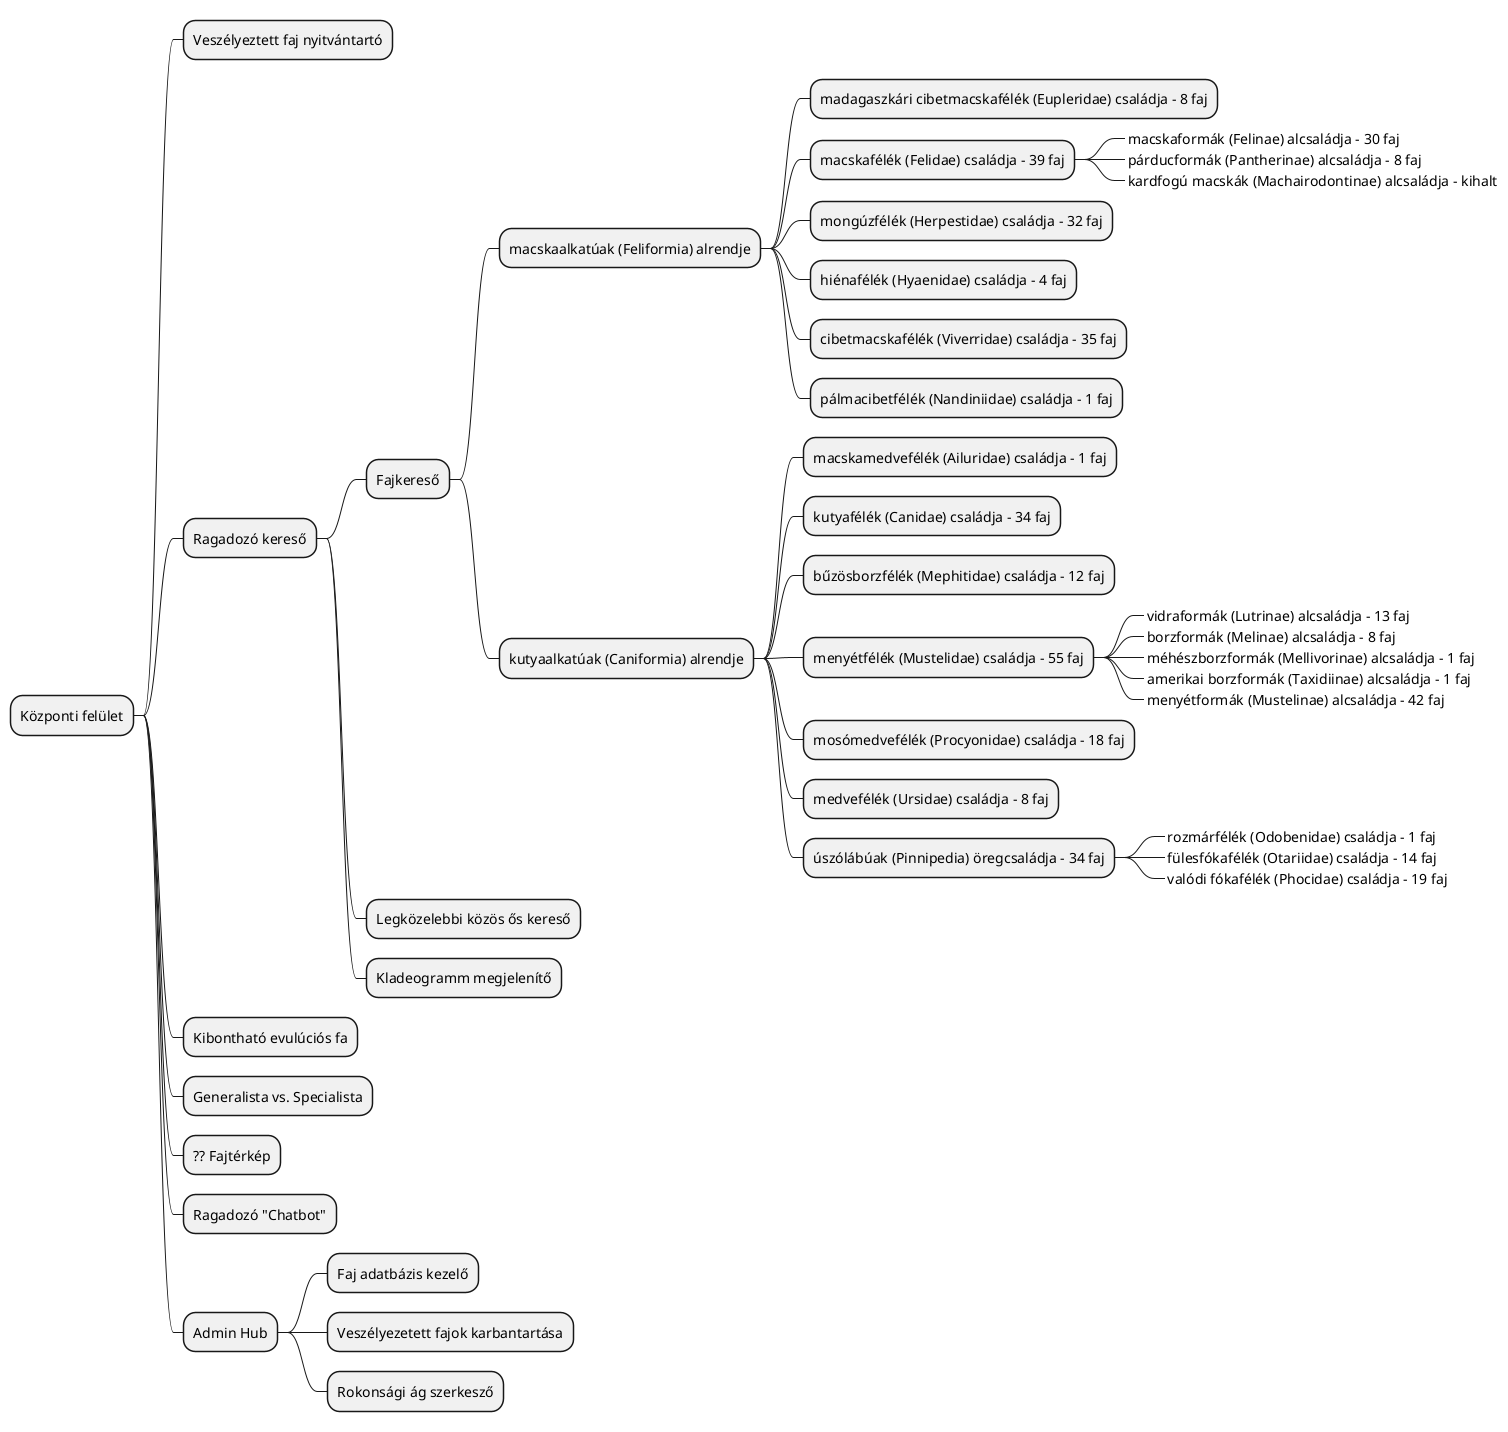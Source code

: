 @startmindmap
+ Központi felület
++ Veszélyeztett faj nyitvántartó
++ Ragadozó kereső
+++ Fajkereső
++++ macskaalkatúak (Feliformia) alrendje
+++++ madagaszkári cibetmacskafélék (Eupleridae) családja – 8 faj
+++++ macskafélék (Felidae) családja – 39 faj
++++++_ macskaformák (Felinae) alcsaládja – 30 faj
++++++_ párducformák (Pantherinae) alcsaládja – 8 faj
++++++_ kardfogú macskák (Machairodontinae) alcsaládja – kihalt
+++++ mongúzfélék (Herpestidae) családja – 32 faj
+++++ hiénafélék (Hyaenidae) családja – 4 faj
+++++ cibetmacskafélék (Viverridae) családja – 35 faj
+++++ pálmacibetfélék (Nandiniidae) családja – 1 faj
++++ kutyaalkatúak (Caniformia) alrendje
+++++ macskamedvefélék (Ailuridae) családja – 1 faj
+++++ kutyafélék (Canidae) családja – 34 faj
+++++ bűzösborzfélék (Mephitidae) családja – 12 faj
+++++ menyétfélék (Mustelidae) családja – 55 faj
++++++_ vidraformák (Lutrinae) alcsaládja – 13 faj
++++++_ borzformák (Melinae) alcsaládja – 8 faj
++++++_ méhészborzformák (Mellivorinae) alcsaládja – 1 faj
++++++_ amerikai borzformák (Taxidiinae) alcsaládja – 1 faj
++++++_ menyétformák (Mustelinae) alcsaládja – 42 faj
+++++ mosómedvefélék (Procyonidae) családja – 18 faj
+++++ medvefélék (Ursidae) családja – 8 faj
+++++ úszólábúak (Pinnipedia) öregcsaládja – 34 faj
++++++_ rozmárfélék (Odobenidae) családja – 1 faj
++++++_ fülesfókafélék (Otariidae) családja – 14 faj
++++++_ valódi fókafélék (Phocidae) családja – 19 faj
+++ Legközelebbi közös ős kereső
+++ Kladeogramm megjelenítő
++ Kibontható evulúciós fa
++ Generalista vs. Specialista
++ ?? Fajtérkép
++ Ragadozó "Chatbot"
++ Admin Hub
+++ Faj adatbázis kezelő
+++ Veszélyezetett fajok karbantartása
+++ Rokonsági ág szerkesző
@endmindmap
